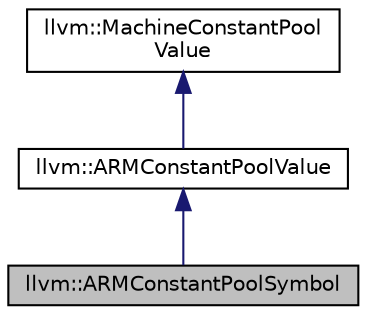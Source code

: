digraph "llvm::ARMConstantPoolSymbol"
{
 // LATEX_PDF_SIZE
  bgcolor="transparent";
  edge [fontname="Helvetica",fontsize="10",labelfontname="Helvetica",labelfontsize="10"];
  node [fontname="Helvetica",fontsize="10",shape=record];
  Node1 [label="llvm::ARMConstantPoolSymbol",height=0.2,width=0.4,color="black", fillcolor="grey75", style="filled", fontcolor="black",tooltip="ARMConstantPoolSymbol - ARM-specific constantpool values for external symbols."];
  Node2 -> Node1 [dir="back",color="midnightblue",fontsize="10",style="solid",fontname="Helvetica"];
  Node2 [label="llvm::ARMConstantPoolValue",height=0.2,width=0.4,color="black",URL="$classllvm_1_1ARMConstantPoolValue.html",tooltip="ARMConstantPoolValue - ARM specific constantpool value."];
  Node3 -> Node2 [dir="back",color="midnightblue",fontsize="10",style="solid",fontname="Helvetica"];
  Node3 [label="llvm::MachineConstantPool\lValue",height=0.2,width=0.4,color="black",URL="$classllvm_1_1MachineConstantPoolValue.html",tooltip="Abstract base class for all machine specific constantpool value subclasses."];
}
